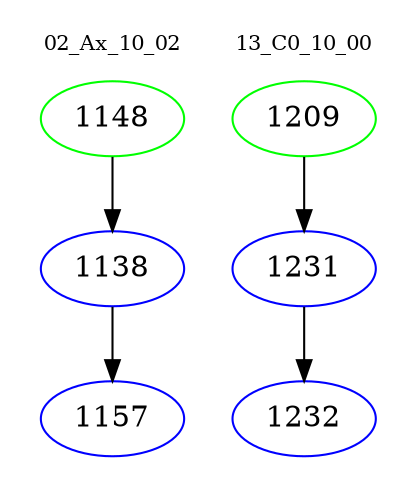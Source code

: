 digraph{
subgraph cluster_0 {
color = white
label = "02_Ax_10_02";
fontsize=10;
T0_1148 [label="1148", color="green"]
T0_1148 -> T0_1138 [color="black"]
T0_1138 [label="1138", color="blue"]
T0_1138 -> T0_1157 [color="black"]
T0_1157 [label="1157", color="blue"]
}
subgraph cluster_1 {
color = white
label = "13_C0_10_00";
fontsize=10;
T1_1209 [label="1209", color="green"]
T1_1209 -> T1_1231 [color="black"]
T1_1231 [label="1231", color="blue"]
T1_1231 -> T1_1232 [color="black"]
T1_1232 [label="1232", color="blue"]
}
}
